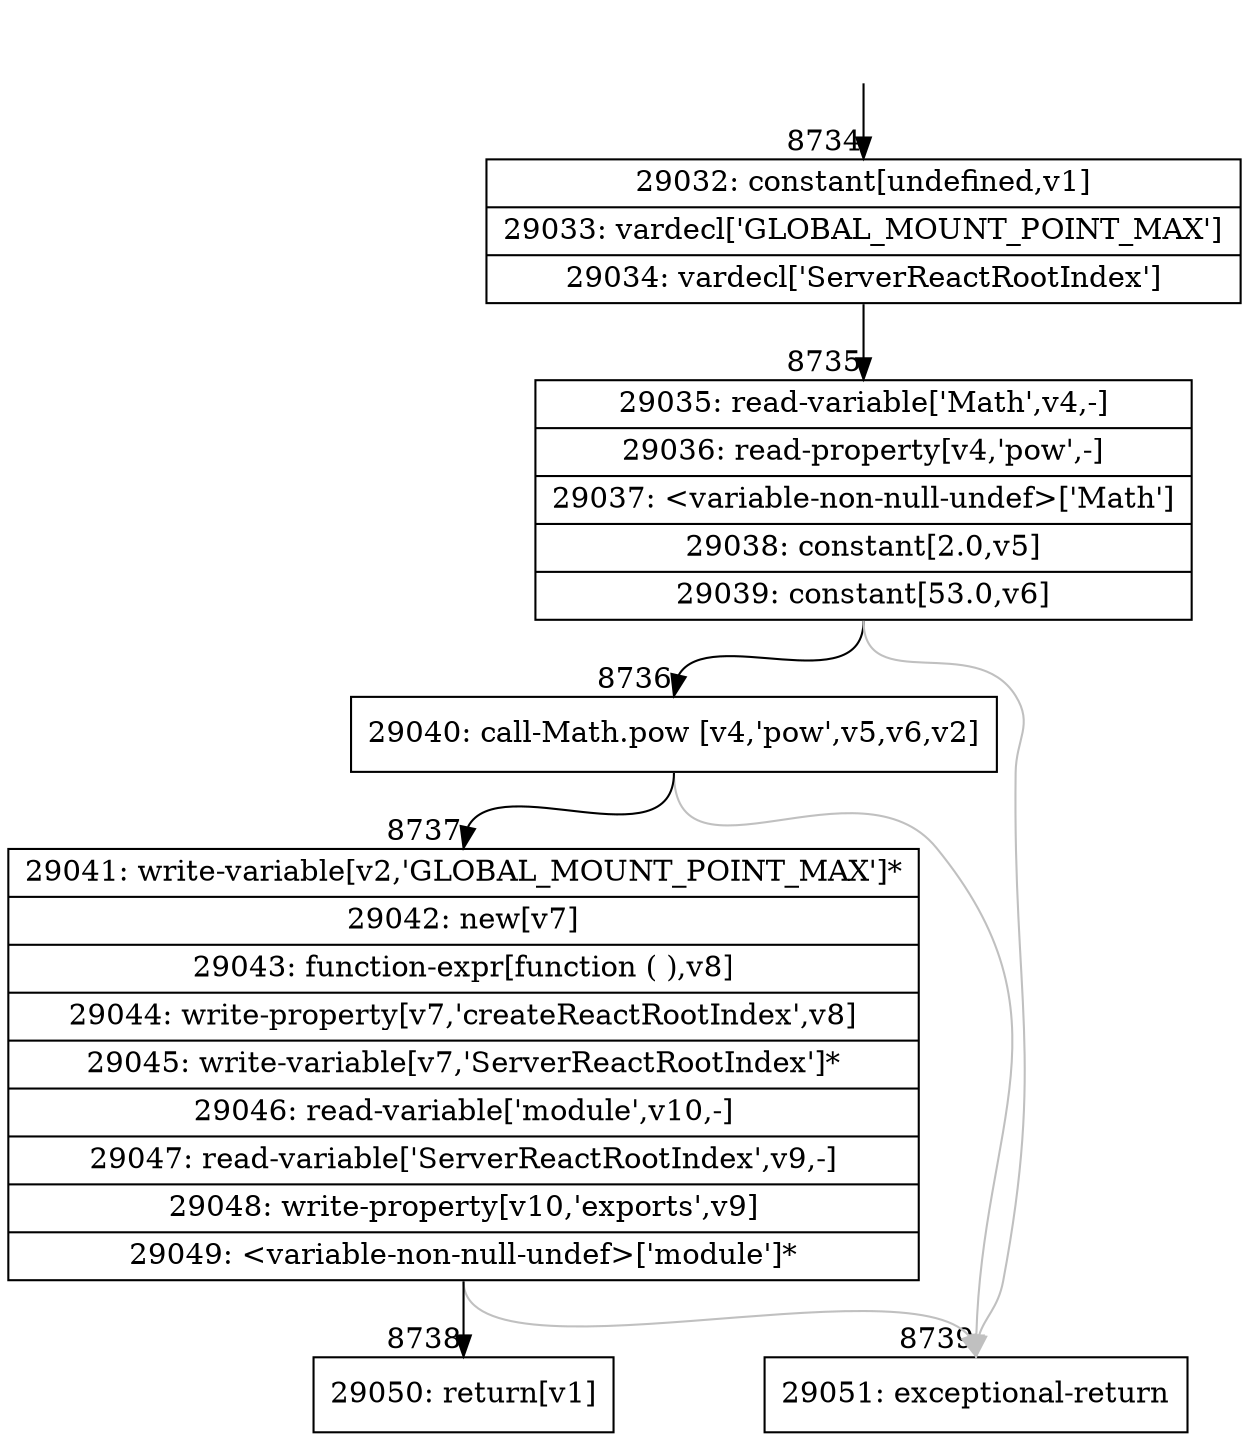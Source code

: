digraph {
rankdir="TD"
BB_entry641[shape=none,label=""];
BB_entry641 -> BB8734 [tailport=s, headport=n, headlabel="    8734"]
BB8734 [shape=record label="{29032: constant[undefined,v1]|29033: vardecl['GLOBAL_MOUNT_POINT_MAX']|29034: vardecl['ServerReactRootIndex']}" ] 
BB8734 -> BB8735 [tailport=s, headport=n, headlabel="      8735"]
BB8735 [shape=record label="{29035: read-variable['Math',v4,-]|29036: read-property[v4,'pow',-]|29037: \<variable-non-null-undef\>['Math']|29038: constant[2.0,v5]|29039: constant[53.0,v6]}" ] 
BB8735 -> BB8736 [tailport=s, headport=n, headlabel="      8736"]
BB8735 -> BB8739 [tailport=s, headport=n, color=gray, headlabel="      8739"]
BB8736 [shape=record label="{29040: call-Math.pow [v4,'pow',v5,v6,v2]}" ] 
BB8736 -> BB8737 [tailport=s, headport=n, headlabel="      8737"]
BB8736 -> BB8739 [tailport=s, headport=n, color=gray]
BB8737 [shape=record label="{29041: write-variable[v2,'GLOBAL_MOUNT_POINT_MAX']*|29042: new[v7]|29043: function-expr[function ( ),v8]|29044: write-property[v7,'createReactRootIndex',v8]|29045: write-variable[v7,'ServerReactRootIndex']*|29046: read-variable['module',v10,-]|29047: read-variable['ServerReactRootIndex',v9,-]|29048: write-property[v10,'exports',v9]|29049: \<variable-non-null-undef\>['module']*}" ] 
BB8737 -> BB8738 [tailport=s, headport=n, headlabel="      8738"]
BB8737 -> BB8739 [tailport=s, headport=n, color=gray]
BB8738 [shape=record label="{29050: return[v1]}" ] 
BB8739 [shape=record label="{29051: exceptional-return}" ] 
//#$~ 15364
}
